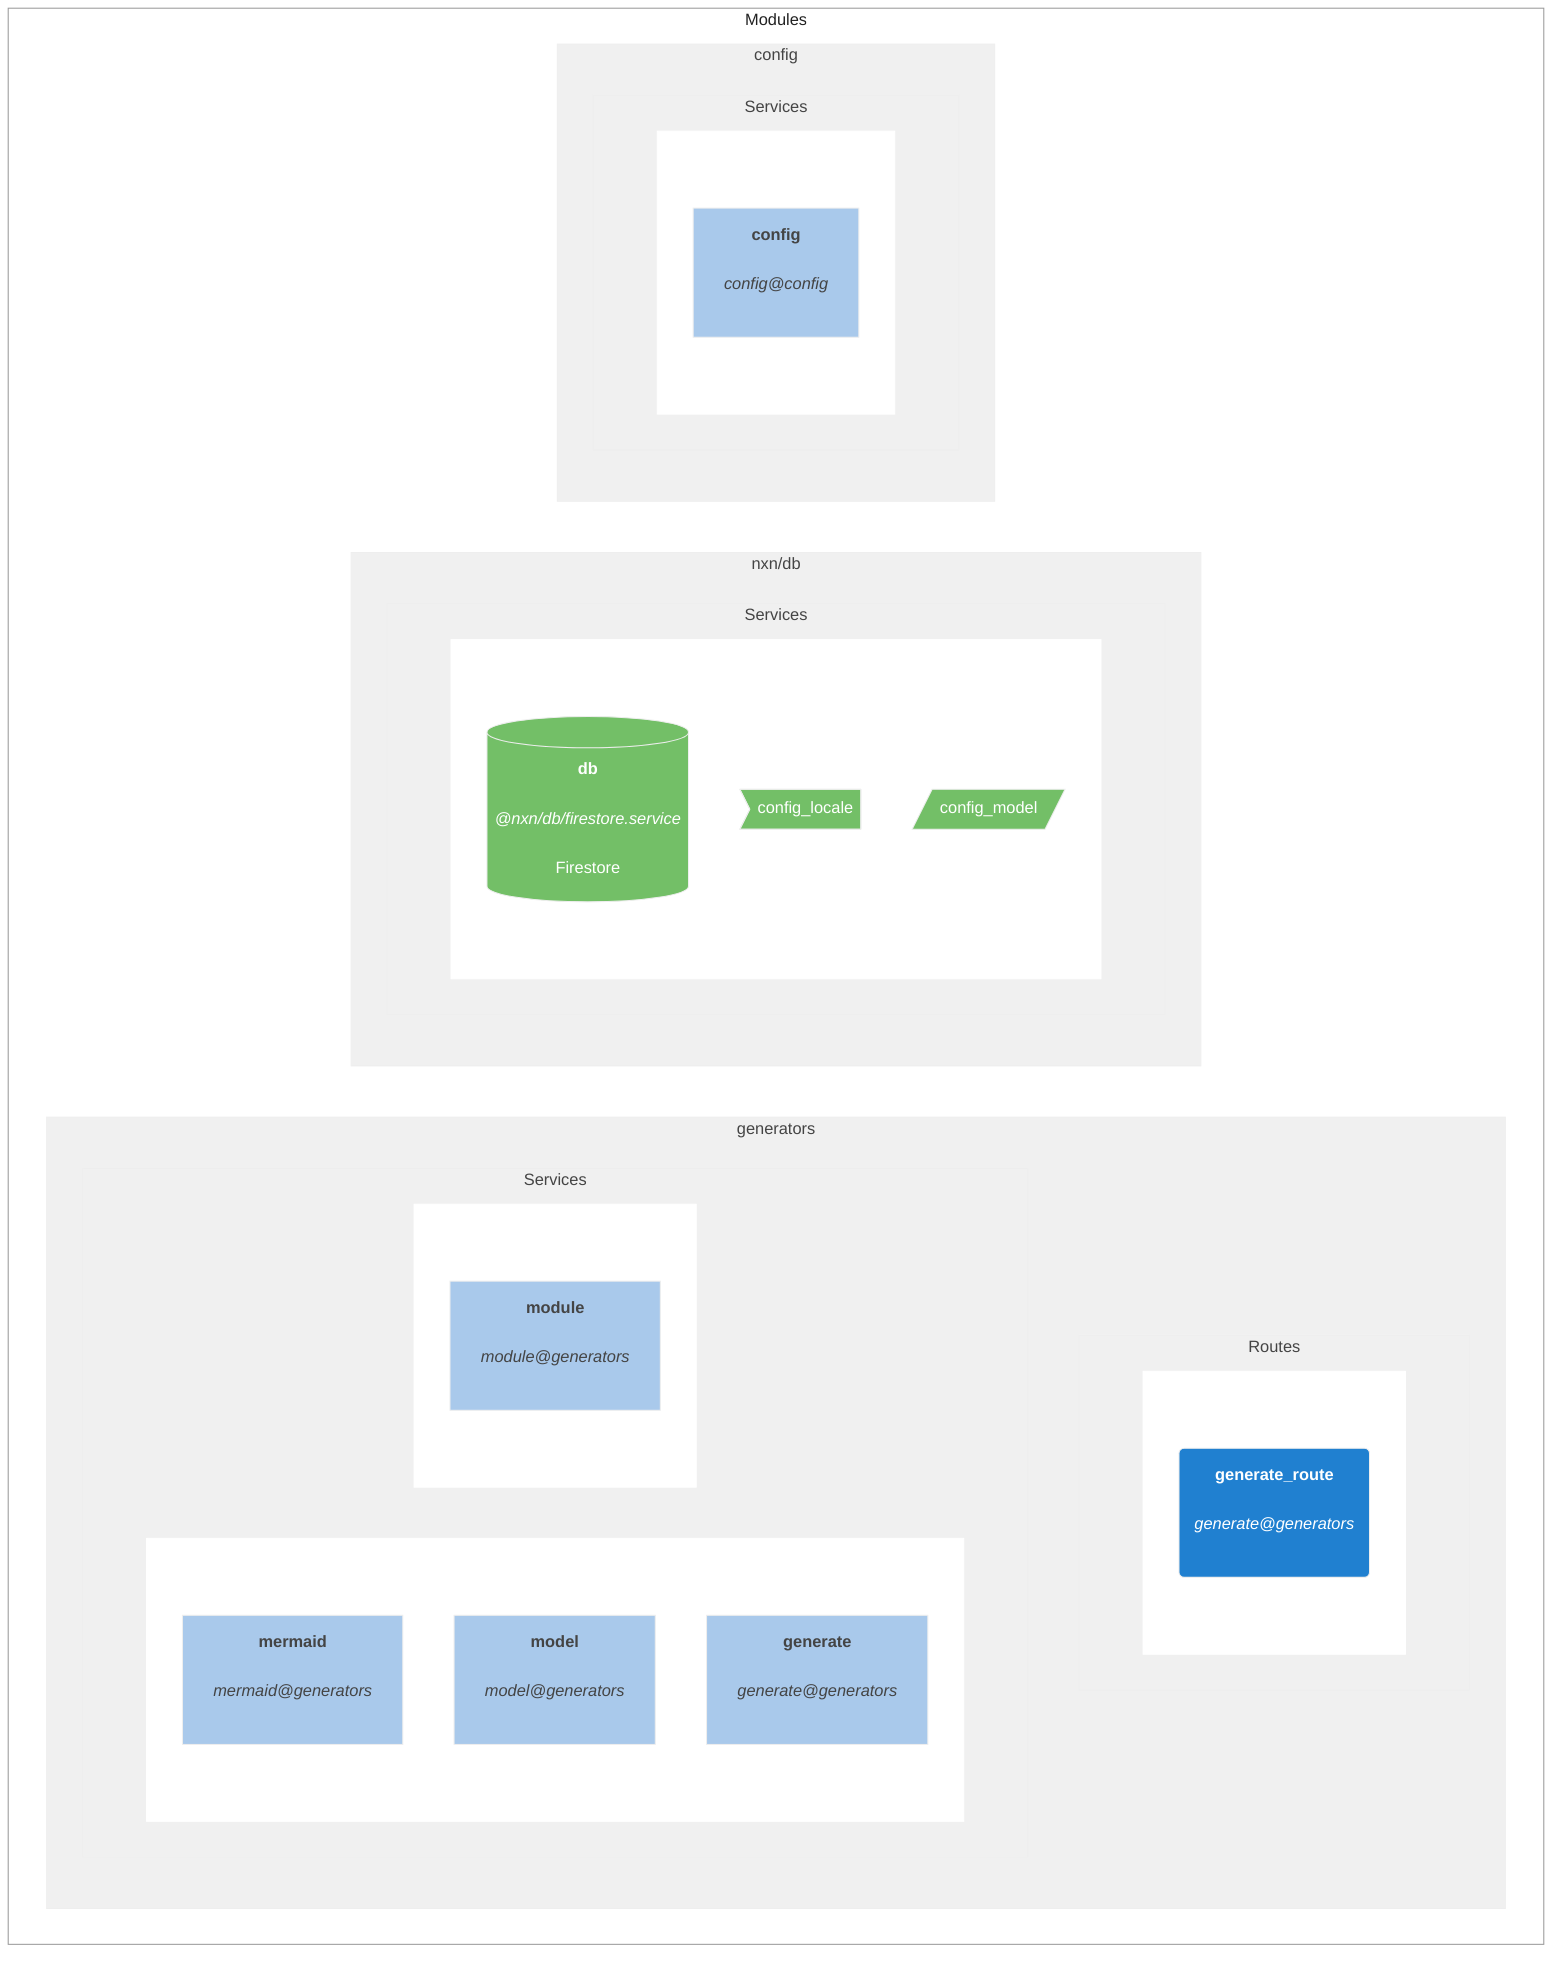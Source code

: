 graph TB;

subgraph Modules
    direction LR;
    classDef nodeCls fill:#9C57BF,stroke:#eee,color:#fff
    classDef routeCls fill:#2080D0,stroke:#eee,color:#fff
    classDef nodCls fill:#9C57BF,stroke:#eee,color:#fff
    classDef serviceCls fill:#A9C9EB,stroke:#eee,color:#444
    classDef dataCls fill:#73BF67,stroke:#eee,color:#fff
    classDef localeCls fill:#73BF67,stroke:#eee,color:#fff

subgraph generators
direction TB;

subgraph generators:routes["Routes"]
direction LR;

subgraph generators_routes1
direction TB;
    generate_route_doc("<b>generate_route</b><br><br><i>generate@generators</i><br><br>"):::routeCls

end
style generators_routes1 fill:#fff,stroke:#fff,color:#fff

end
style generators:routes fill:#f0f0f0,stroke:#eee,color:#444


subgraph generators:services["Services"]
direction LR;

subgraph generators_services1
direction TB;
    mermaid_doc["<b>mermaid</b><br><br><i>mermaid@generators</i><br><br>"]:::serviceCls

    model_doc["<b>model</b><br><br><i>model@generators</i><br><br>"]:::serviceCls

    generate_doc["<b>generate</b><br><br><i>generate@generators</i><br><br>"]:::serviceCls

end
style generators_services1 fill:#fff,stroke:#fff,color:#fff


subgraph generators_services2
direction TB;
    module_doc["<b>module</b><br><br><i>module@generators</i><br><br>"]:::serviceCls

end
style generators_services2 fill:#fff,stroke:#fff,color:#fff

end
style generators:services fill:#f0f0f0,stroke:#eee,color:#444

end
style generators fill:#f0f0f0,stroke:#eee,color:#444



subgraph nxn/db
direction TB;

subgraph nxn/db:services["Services"]
direction LR;

subgraph nxn/db_services1
direction TB;
    db_doc[("<b>db</b><br><br><i>@nxn/db/firestore.service</i><br><br>Firestore")]:::dataCls

    config_locale_doc>"config_locale"]:::localeCls

    config_model_doc[/"config_model"/]:::dataCls

end
style nxn/db_services1 fill:#fff,stroke:#fff,color:#fff

end
style nxn/db:services fill:#f0f0f0,stroke:#eee,color:#444

end
style nxn/db fill:#f0f0f0,stroke:#eee,color:#444



subgraph config
direction TB;

subgraph config:services["Services"]
direction LR;

subgraph config_services1
direction TB;
    config_doc["<b>config</b><br><br><i>config@config</i><br><br>"]:::serviceCls

end
style config_services1 fill:#fff,stroke:#fff,color:#fff

end
style config:services fill:#f0f0f0,stroke:#eee,color:#444

end
style config fill:#f0f0f0,stroke:#eee,color:#444
end
style Modules fill:#fff,stroke:#999,color:#222